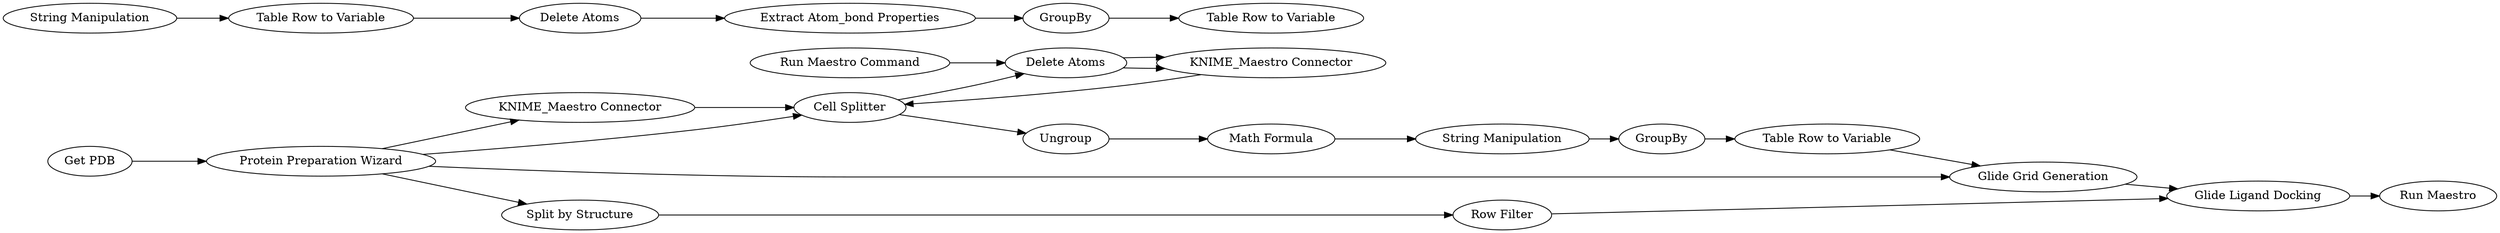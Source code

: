 digraph {
	15269 [label="KNIME_Maestro Connector"]
	15270 [label="Get PDB"]
	15271 [label="Glide Ligand Docking"]
	9104 [label="Extract Atom_bond Properties"]
	9105 [label=GroupBy]
	15249 [label="Delete Atoms"]
	15250 [label="String Manipulation"]
	15251 [label="Table Row to Variable"]
	15252 [label="Table Row to Variable"]
	15253 [label="Table Row to Variable"]
	15267 [label="Delete Atoms"]
	15268 [label="Run Maestro Command"]
	15273 [label="Run Maestro"]
	15274 [label="Row Filter"]
	15275 [label="Split by Structure"]
	15253 [label="Cell Splitter"]
	15254 [label="Math Formula"]
	15255 [label=GroupBy]
	15256 [label="Table Row to Variable"]
	15257 [label="String Manipulation"]
	15258 [label=Ungroup]
	15277 [label="Protein Preparation Wizard"]
	15278 [label="KNIME_Maestro Connector"]
	15279 [label="Glide Grid Generation"]
	9104 -> 9105
	9105 -> 15252
	15249 -> 9104
	15250 -> 15251
	15251 -> 15249
	15253 -> 15267
	15268 -> 15267
	15253 -> 15258
	15254 -> 15257
	15255 -> 15256
	15257 -> 15255
	15258 -> 15254
	15269 -> 15253
	15270 -> 15277
	15271 -> 15273
	15267 -> 15278
	15267 -> 15278
	15274 -> 15271
	15275 -> 15274
	15256 -> 15279
	15277 -> 15279
	15277 -> 15253
	15277 -> 15275
	15277 -> 15269
	15278 -> 15253
	15279 -> 15271
	rankdir=LR
}
